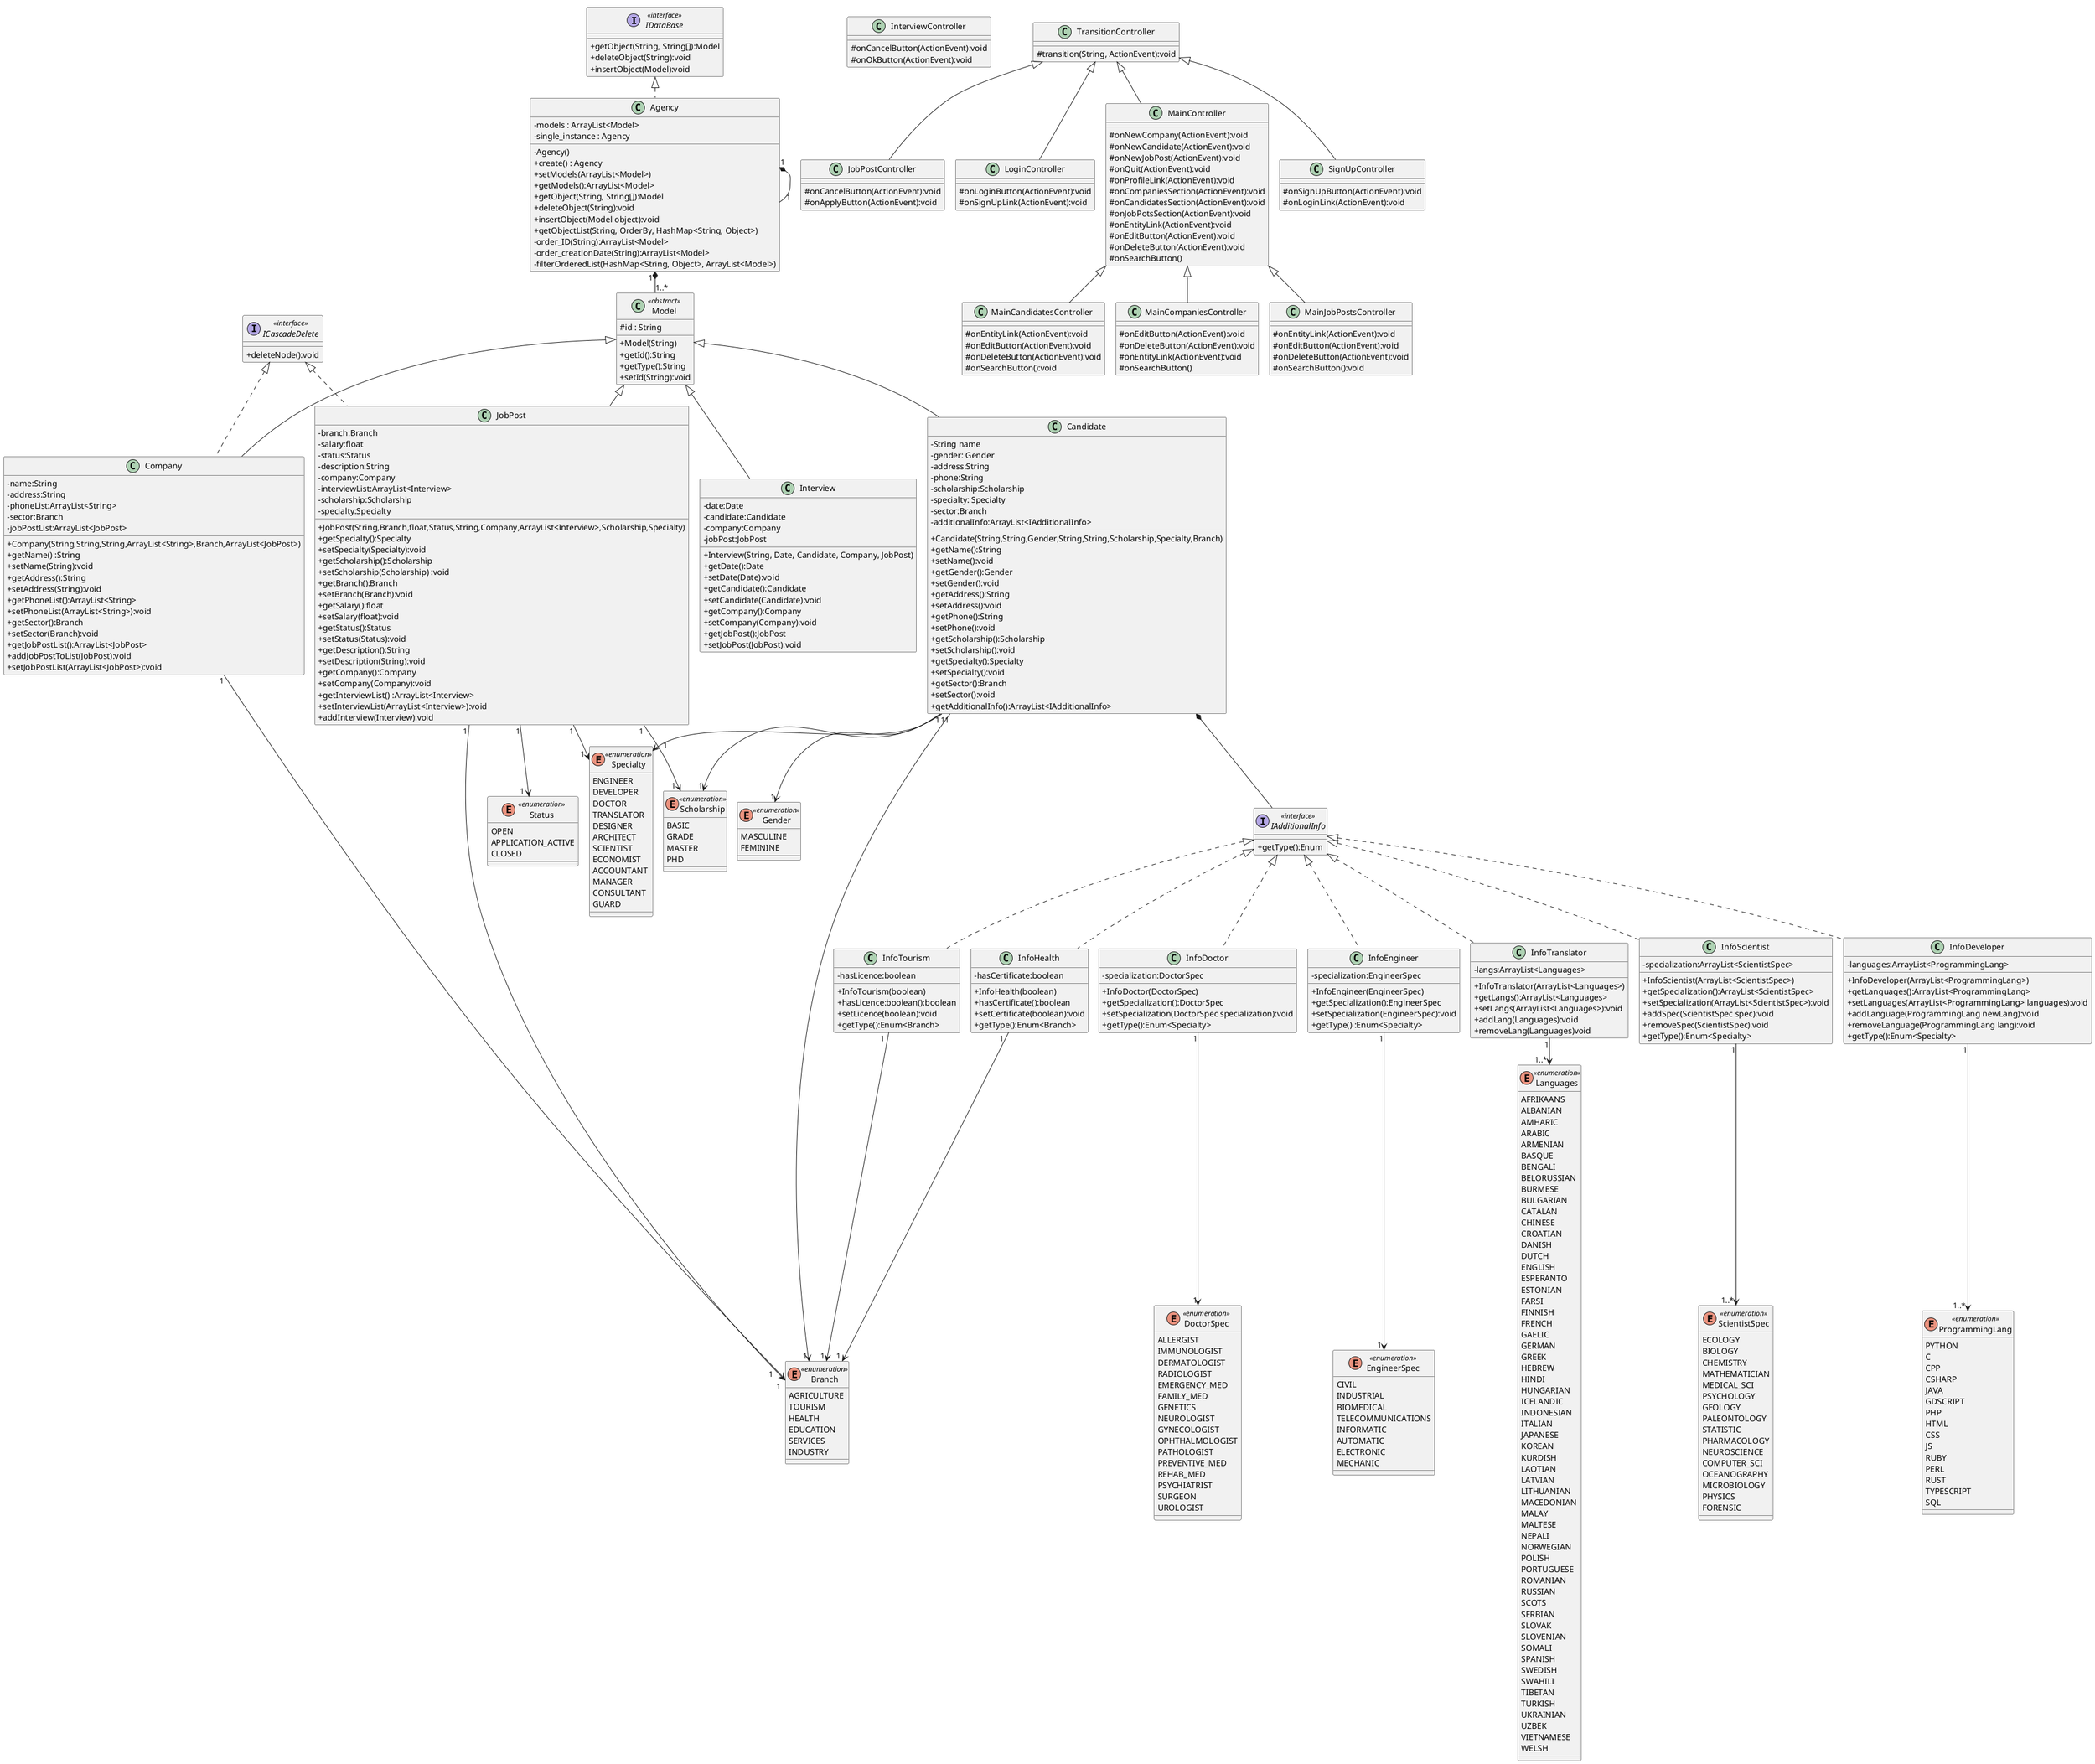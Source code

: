 @startuml
skinparam classAttributeIconSize 0
!pragma layout smetana

interface IDataBase<<interface>>{
    +getObject(String, String[]):Model
    +deleteObject(String):void
    +insertObject(Model):void

}
interface IAdditionalInfo <<interface>>{
    +getType():Enum
}

interface ICascadeDelete <<interface>>{
    +deleteNode():void
}
class Agency implements IDataBase{
    -models : ArrayList<Model>
    -single_instance : Agency
    -Agency()
    +create() : Agency
    +setModels(ArrayList<Model>)
    +getModels():ArrayList<Model>
    +getObject(String, String[]):Model
    +deleteObject(String):void
    +insertObject(Model object):void
    +getObjectList(String, OrderBy, HashMap<String, Object>)
    -order_ID(String):ArrayList<Model>
    -order_creationDate(String):ArrayList<Model>
    -filterOrderedList(HashMap<String, Object>, ArrayList<Model>)
}

class Model<<abstract>>{
    # id : String
    +Model(String)
    +getId():String
    +getType():String
    +setId(String):void
}

class Candidate extends Model{
    -String name
    -gender: Gender
    -address:String
    -phone:String
    -scholarship:Scholarship
    -specialty: Specialty
    -sector:Branch
    -additionalInfo:ArrayList<IAdditionalInfo>
    +Candidate(String,String,Gender,String,String,Scholarship,Specialty,Branch)
    +getName():String
    +setName():void
    +getGender():Gender
    +setGender():void
    +getAddress():String
    +setAddress():void
    +getPhone():String
    +setPhone():void
    +getScholarship():Scholarship
    +setScholarship():void
    +getSpecialty():Specialty
    +setSpecialty():void
    +getSector():Branch
    +setSector():void
    +getAdditionalInfo():ArrayList<IAdditionalInfo>
}

class Company extends Model implements ICascadeDelete{
    -name:String
    -address:String
    -phoneList:ArrayList<String>
    -sector:Branch
    -jobPostList:ArrayList<JobPost>
    +Company(String,String,String,ArrayList<String>,Branch,ArrayList<JobPost>)
    +getName() :String
    +setName(String):void
    +getAddress():String
    +setAddress(String):void
    +getPhoneList():ArrayList<String>
    +setPhoneList(ArrayList<String>):void
    +getSector():Branch
    +setSector(Branch):void
    +getJobPostList():ArrayList<JobPost>
    +addJobPostToList(JobPost):void
    +setJobPostList(ArrayList<JobPost>):void
}

class InfoDeveloper implements IAdditionalInfo{
    -languages:ArrayList<ProgrammingLang>
    +InfoDeveloper(ArrayList<ProgrammingLang>)
    +getLanguages():ArrayList<ProgrammingLang>
    +setLanguages(ArrayList<ProgrammingLang> languages):void
    +addLanguage(ProgrammingLang newLang):void
    +removeLanguage(ProgrammingLang lang):void
    +getType():Enum<Specialty>
}

class InfoDoctor implements IAdditionalInfo{
    -specialization:DoctorSpec
    +InfoDoctor(DoctorSpec)
    +getSpecialization():DoctorSpec
    +setSpecialization(DoctorSpec specialization):void
    +getType():Enum<Specialty>
}

class InfoEngineer implements IAdditionalInfo{
-specialization:EngineerSpec
+InfoEngineer(EngineerSpec)
+getSpecialization():EngineerSpec
+setSpecialization(EngineerSpec):void
+getType() :Enum<Specialty>
}

class InfoHealth implements IAdditionalInfo{
-hasCertificate:boolean
+InfoHealth(boolean)
+hasCertificate():boolean
+setCertificate(boolean):void
+getType():Enum<Branch>
}
class InfoTourism implements IAdditionalInfo{
-hasLicence:boolean
+InfoTourism(boolean)
+hasLicence:boolean():boolean
+setLicence(boolean):void
+getType():Enum<Branch>
}

class Interview extends Model{
-date:Date
-candidate:Candidate
-company:Company
-jobPost:JobPost
+Interview(String, Date, Candidate, Company, JobPost)
+getDate():Date
+setDate(Date):void
+getCandidate():Candidate
+setCandidate(Candidate):void
+getCompany():Company
+setCompany(Company):void
+getJobPost():JobPost
+setJobPost(JobPost):void
}

class JobPost extends Model implements ICascadeDelete{
-branch:Branch
-salary:float
-status:Status
-description:String
-company:Company
-interviewList:ArrayList<Interview>
-scholarship:Scholarship
-specialty:Specialty
+JobPost(String,Branch,float,Status,String,Company,ArrayList<Interview>,Scholarship,Specialty)
+getSpecialty():Specialty
+setSpecialty(Specialty):void
+getScholarship():Scholarship
+setScholarship(Scholarship) :void
+getBranch():Branch
+setBranch(Branch):void
+getSalary():float
+setSalary(float):void
+getStatus():Status
+setStatus(Status):void
+getDescription():String
+setDescription(String):void
+getCompany():Company
+setCompany(Company):void
+getInterviewList() :ArrayList<Interview>
+setInterviewList(ArrayList<Interview>):void
+addInterview(Interview):void
}

class InfoTranslator implements IAdditionalInfo{
-langs:ArrayList<Languages>
+InfoTranslator(ArrayList<Languages>)
+getLangs():ArrayList<Languages>
+setLangs(ArrayList<Languages>):void
+addLang(Languages):void
+removeLang(Languages)void
}

class InfoScientist implements IAdditionalInfo{
-specialization:ArrayList<ScientistSpec>
+InfoScientist(ArrayList<ScientistSpec>)
+getSpecialization():ArrayList<ScientistSpec>
+setSpecialization(ArrayList<ScientistSpec>):void
+addSpec(ScientistSpec spec):void
+removeSpec(ScientistSpec):void
+getType():Enum<Specialty>
}

class InterviewController {
    #onCancelButton(ActionEvent):void
    #onOkButton(ActionEvent):void
}

class JobPostController extends TransitionController{
    #onCancelButton(ActionEvent):void
    #onApplyButton(ActionEvent):void
}

class LoginController extends TransitionController {
    #onLoginButton(ActionEvent):void
    #onSignUpLink(ActionEvent):void
}

class MainCandidatesController extends MainController {
    #onEntityLink(ActionEvent):void
    #onEditButton(ActionEvent):void
    #onDeleteButton(ActionEvent):void 
    #onSearchButton():void
}

class MainCompaniesController extends  MainController{
    #onEditButton(ActionEvent):void
    #onDeleteButton(ActionEvent):void
    #onEntityLink(ActionEvent):void
    #onSearchButton()
}
class MainController extends TransitionController{
    #onNewCompany(ActionEvent):void
    #onNewCandidate(ActionEvent):void
    #onNewJobPost(ActionEvent):void 
    #onQuit(ActionEvent):void
    #onProfileLink(ActionEvent):void
    #onCompaniesSection(ActionEvent):void
    #onCandidatesSection(ActionEvent):void
    #onJobPotsSection(ActionEvent):void
    #onEntityLink(ActionEvent):void
    #onEditButton(ActionEvent):void
    #onDeleteButton(ActionEvent):void 
    #onSearchButton()
}

class SignUpController extends TransitionController{
    #onSignUpButton(ActionEvent):void
    #onLoginLink(ActionEvent):void
}

class MainJobPostsController extends MainController {
    #onEntityLink(ActionEvent):void
    #onEditButton(ActionEvent):void
    #onDeleteButton(ActionEvent):void
    #onSearchButton():void
}

class TransitionController {
    #transition(String, ActionEvent):void
}
enum Branch <<enumeration>>{
AGRICULTURE
TOURISM
HEALTH
EDUCATION
SERVICES
INDUSTRY
}

enum DoctorSpec <<enumeration>>{
ALLERGIST
IMMUNOLOGIST
DERMATOLOGIST
RADIOLOGIST
EMERGENCY_MED
FAMILY_MED
GENETICS
NEUROLOGIST
GYNECOLOGIST
OPHTHALMOLOGIST
PATHOLOGIST
PREVENTIVE_MED
REHAB_MED
PSYCHIATRIST
SURGEON
UROLOGIST
}

enum EngineerSpec <<enumeration>>{
CIVIL
INDUSTRIAL
BIOMEDICAL
TELECOMMUNICATIONS
INFORMATIC
AUTOMATIC
ELECTRONIC
MECHANIC
}

enum Gender <<enumeration>>{
MASCULINE
FEMININE
}

enum Languages <<enumeration>>{
AFRIKAANS
ALBANIAN
AMHARIC
ARABIC
ARMENIAN
BASQUE
BENGALI
BELORUSSIAN
BURMESE
BULGARIAN
CATALAN
CHINESE
CROATIAN
DANISH
DUTCH
ENGLISH
ESPERANTO
ESTONIAN
FARSI
FINNISH
FRENCH
GAELIC
GERMAN
GREEK
HEBREW
HINDI
HUNGARIAN
ICELANDIC
INDONESIAN
ITALIAN
JAPANESE
KOREAN
KURDISH
LAOTIAN
LATVIAN
LITHUANIAN
MACEDONIAN
MALAY
MALTESE
NEPALI
NORWEGIAN
POLISH
PORTUGUESE
ROMANIAN
RUSSIAN
SCOTS
SERBIAN
SLOVAK
SLOVENIAN
SOMALI
SPANISH
SWEDISH
SWAHILI
TIBETAN
TURKISH
UKRAINIAN
UZBEK
VIETNAMESE
WELSH
}

enum ProgrammingLang <<enumeration>>{
PYTHON
C
CPP
CSHARP
JAVA
GDSCRIPT
PHP
HTML
CSS
JS
RUBY
PERL
RUST
TYPESCRIPT
SQL
}

enum Scholarship <<enumeration>>{
BASIC
GRADE
MASTER
PHD
}

enum ScientistSpec <<enumeration>>{
ECOLOGY
BIOLOGY
CHEMISTRY
MATHEMATICIAN
MEDICAL_SCI
PSYCHOLOGY
GEOLOGY
PALEONTOLOGY
STATISTIC
PHARMACOLOGY
NEUROSCIENCE
COMPUTER_SCI
OCEANOGRAPHY
MICROBIOLOGY
PHYSICS
FORENSIC
}

enum Specialty <<enumeration>>{
ENGINEER
DEVELOPER
DOCTOR
TRANSLATOR
DESIGNER
ARCHITECT
SCIENTIST
ECONOMIST
ACCOUNTANT
MANAGER
CONSULTANT
GUARD
}

enum  Status <<enumeration>>{
OPEN
APPLICATION_ACTIVE
CLOSED
}

Candidate"1" --> "1"Gender
Candidate"1" --> "1"Scholarship
Candidate"1" --> "     1"Specialty
Candidate"1" --> "1 "Branch
InfoHealth"1  "--> "1 "Branch
InfoTourism"1  " --> "1 "Branch
JobPost"1 " --> "1  "Branch
JobPost"1" --> "1  "Status
JobPost"1"--> "1  "Scholarship
JobPost"1" --> "1  "Specialty
Company"1" --> "1      "Branch

InfoDeveloper"1" --> "1..* "ProgrammingLang
InfoTranslator"1" -->"1..* "Languages
InfoScientist"1" -->"1..* "ScientistSpec

InfoDoctor"1" --> "1"DoctorSpec
InfoEngineer"1" --> "1 "EngineerSpec
Agency"1 " *--"1..*"Model
Agency "1" *-- "   1" Agency
Candidate *-- IAdditionalInfo
@enduml